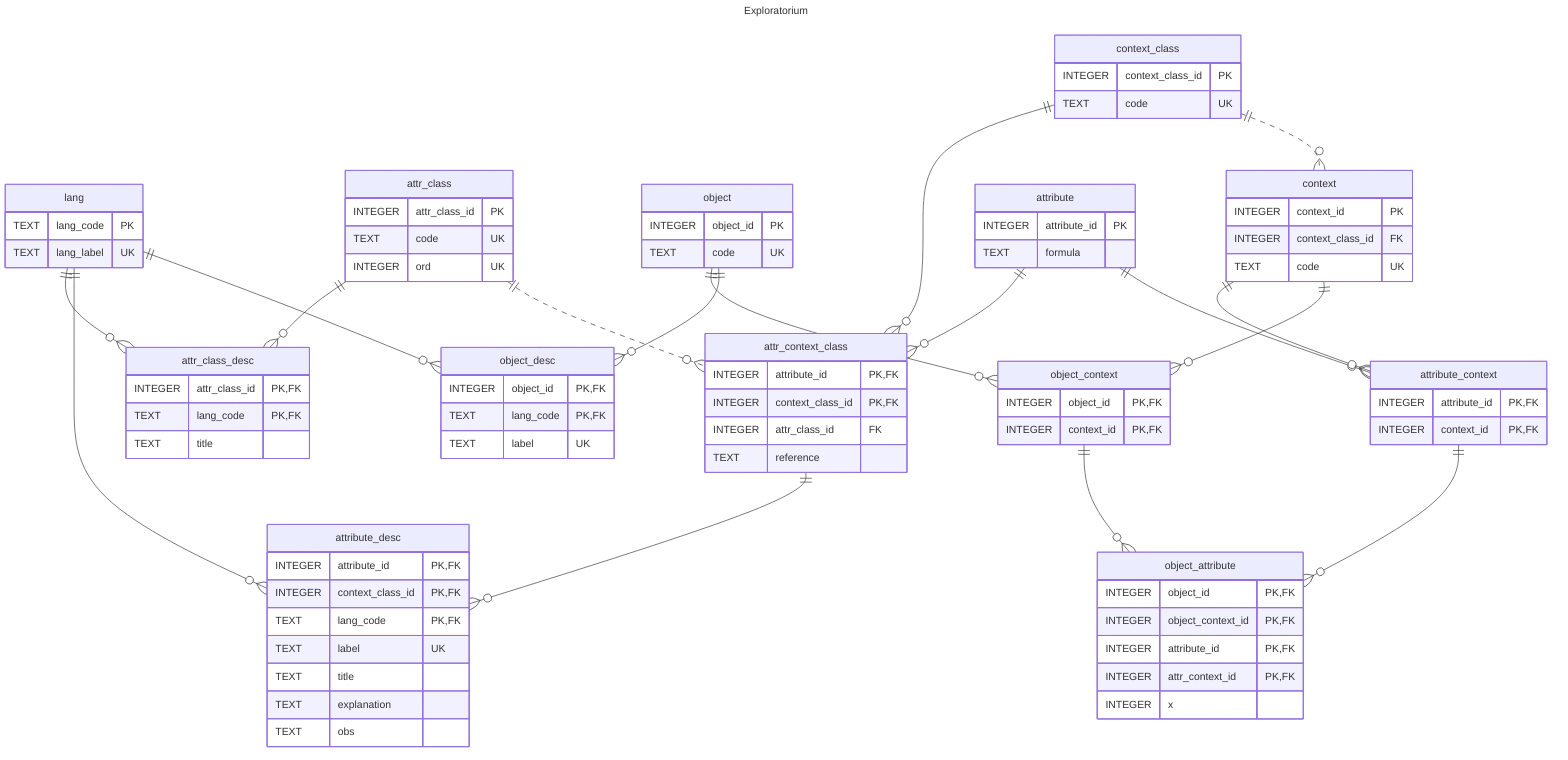 ---
title: Exploratorium
---

erDiagram

  lang {
    TEXT lang_code PK
    TEXT lang_label UK
  }

  object_desc {
    INTEGER object_id PK, FK
    TEXT lang_code PK, FK
    TEXT label UK
  }

  attribute_desc {
    INTEGER attribute_id PK, FK
    INTEGER context_class_id PK, FK
    TEXT lang_code PK, FK
    TEXT label UK
    TEXT title
    TEXT explanation
    TEXT obs
  }

  attr_class_desc {
    INTEGER attr_class_id PK, FK
    TEXT lang_code PK, FK
    TEXT title
  }

  attr_class {
    INTEGER attr_class_id PK
    TEXT code UK
    INTEGER ord UK
  }

  attr_context_class {
    INTEGER attribute_id PK, FK
    INTEGER context_class_id PK, FK
    INTEGER attr_class_id FK
    TEXT reference
  }

  context_class {
    INTEGER context_class_id PK
    TEXT code UK
  }

  object {
    INTEGER object_id PK
    TEXT code UK
  }

  context {
    INTEGER context_id PK
    INTEGER context_class_id FK
    TEXT code UK
  }

  attribute {
    INTEGER attribute_id PK
    TEXT formula
  }

  object_context {
    INTEGER object_id PK, FK
    INTEGER context_id PK, FK
  }

  attribute_context {
    INTEGER attribute_id PK, FK
    INTEGER context_id PK, FK
  }

  object_attribute {
    INTEGER object_id PK, FK
    INTEGER object_context_id PK, FK
    INTEGER attribute_id PK, FK
    INTEGER attr_context_id PK, FK
    INTEGER x
  }

  attribute 1 to 0+ attr_context_class : ""
  attribute 1 to 0+ attribute_context : ""
  attribute_context 1 to 0+ object_attribute : ""
  attr_class 1 to 0+ attr_class_desc : ""
  attr_class 1 optionally to 0+ attr_context_class : ""
  attr_context_class 1 to 0+ attribute_desc : ""
  context 1 to 0+ attribute_context : ""
  context 1 to 0+ object_context : ""
  context_class 1 to 0+ attr_context_class : ""
  context_class 1 optionally to 0+ context : ""
  lang 1 to 0+ attr_class_desc : ""
  lang 1 to 0+ attribute_desc : ""
  lang 1 to 0+ object_desc : ""
  object 1 to 0+ object_context : ""
  object 1 to 0+ object_desc : ""
  object_context 1 to 0+ object_attribute : ""